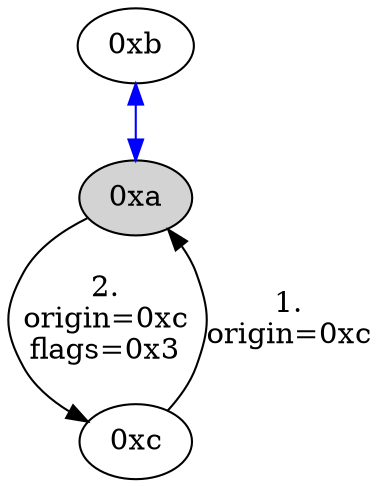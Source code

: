 digraph test2 {
    "0xb" -> a [color=blue, dir=both, len=1.00]
    "0xc" -> a [label="1.\norigin=0xc", len=3.00]
    a -> "0xc" [label="2.\norigin=0xc\nflags=0x3", len=3.00]
    a [style=filled, label="0xa"]
}
